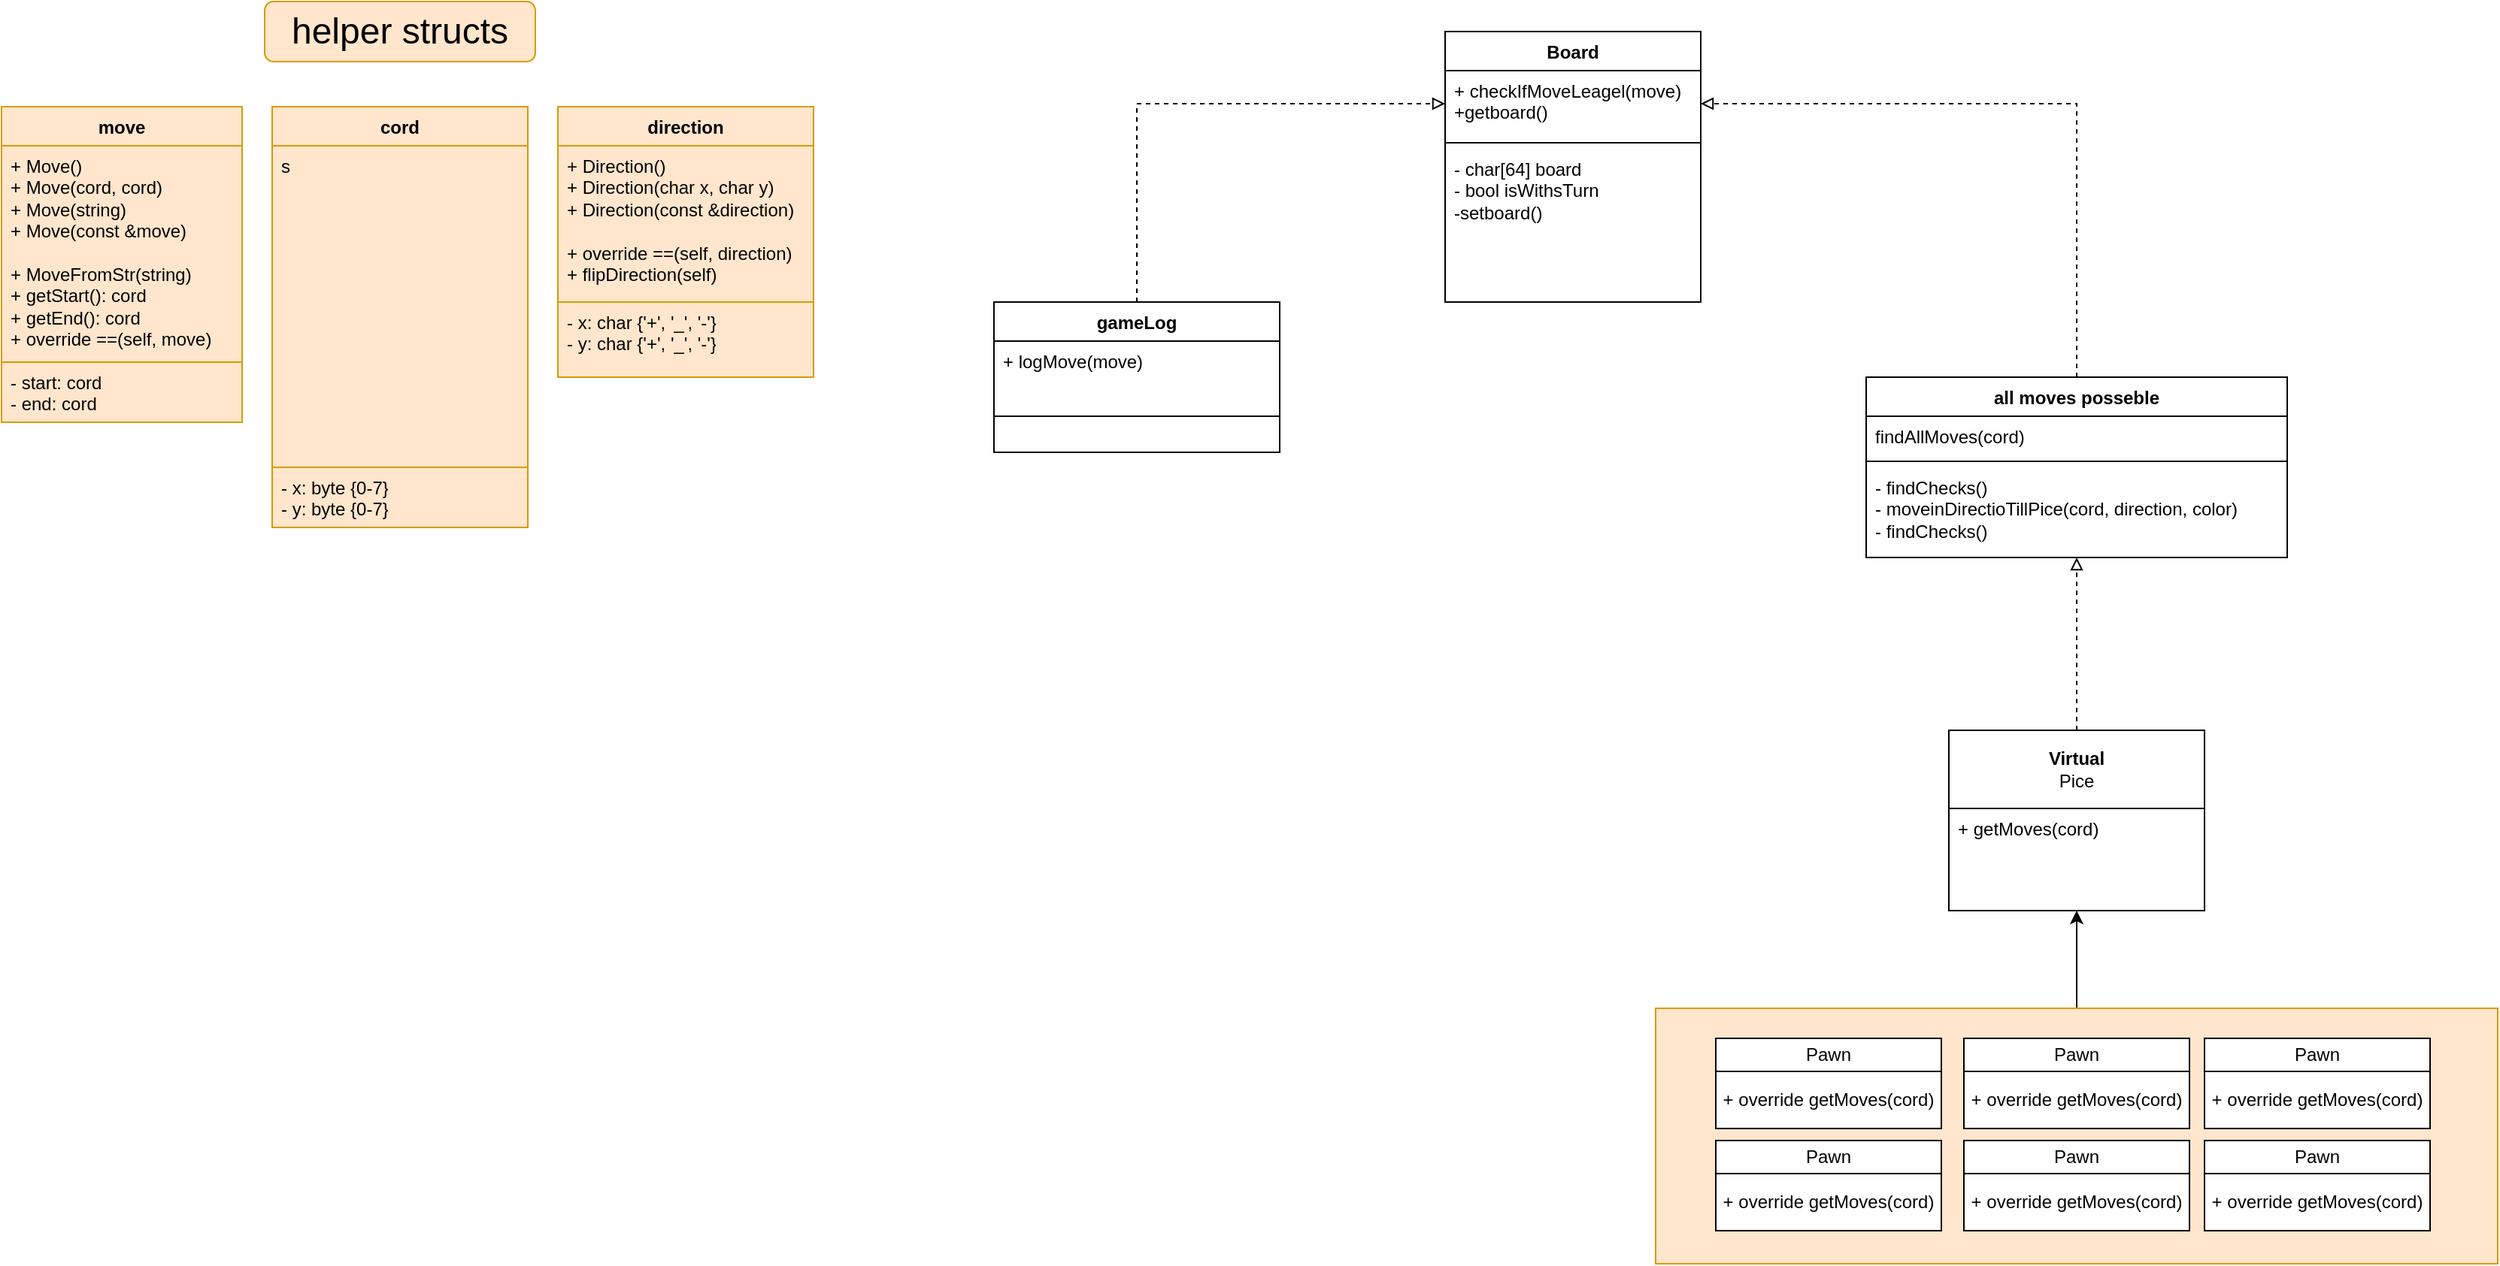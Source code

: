 <mxfile version="22.1.11" type="github">
  <diagram id="C5RBs43oDa-KdzZeNtuy" name="Page-1">
    <mxGraphModel dx="2218" dy="973" grid="1" gridSize="10" guides="1" tooltips="1" connect="1" arrows="1" fold="1" page="1" pageScale="1" pageWidth="827" pageHeight="1169" math="0" shadow="0">
      <root>
        <mxCell id="WIyWlLk6GJQsqaUBKTNV-0" />
        <mxCell id="WIyWlLk6GJQsqaUBKTNV-1" parent="WIyWlLk6GJQsqaUBKTNV-0" />
        <mxCell id="eLbhtVm2mVwEiILoiWQw-15" style="edgeStyle=orthogonalEdgeStyle;rounded=0;orthogonalLoop=1;jettySize=auto;html=1;" edge="1" parent="WIyWlLk6GJQsqaUBKTNV-1" source="MM423AzXzcdZw4PxK4nU-64" target="MM423AzXzcdZw4PxK4nU-27">
          <mxGeometry relative="1" as="geometry" />
        </mxCell>
        <mxCell id="MM423AzXzcdZw4PxK4nU-64" value="" style="html=1;whiteSpace=wrap;fillColor=#ffe6cc;strokeColor=#d79b00;" parent="WIyWlLk6GJQsqaUBKTNV-1" vertex="1">
          <mxGeometry x="560" y="770" width="560" height="170" as="geometry" />
        </mxCell>
        <mxCell id="MM423AzXzcdZw4PxK4nU-0" value="Board&lt;br&gt;" style="swimlane;fontStyle=1;align=center;verticalAlign=top;childLayout=stackLayout;horizontal=1;startSize=26;horizontalStack=0;resizeParent=1;resizeParentMax=0;resizeLast=0;collapsible=1;marginBottom=0;whiteSpace=wrap;html=1;" parent="WIyWlLk6GJQsqaUBKTNV-1" vertex="1">
          <mxGeometry x="420" y="120" width="170" height="180" as="geometry" />
        </mxCell>
        <mxCell id="MM423AzXzcdZw4PxK4nU-1" value="+ checkIfMoveLeagel(move)&lt;br&gt;+getboard()" style="text;strokeColor=none;fillColor=none;align=left;verticalAlign=top;spacingLeft=4;spacingRight=4;overflow=hidden;rotatable=0;points=[[0,0.5],[1,0.5]];portConstraint=eastwest;whiteSpace=wrap;html=1;" parent="MM423AzXzcdZw4PxK4nU-0" vertex="1">
          <mxGeometry y="26" width="170" height="44" as="geometry" />
        </mxCell>
        <mxCell id="MM423AzXzcdZw4PxK4nU-2" value="" style="line;strokeWidth=1;fillColor=none;align=left;verticalAlign=middle;spacingTop=-1;spacingLeft=3;spacingRight=3;rotatable=0;labelPosition=right;points=[];portConstraint=eastwest;strokeColor=inherit;" parent="MM423AzXzcdZw4PxK4nU-0" vertex="1">
          <mxGeometry y="70" width="170" height="8" as="geometry" />
        </mxCell>
        <mxCell id="MM423AzXzcdZw4PxK4nU-3" value="&lt;div&gt;- char[64] board&lt;/div&gt;&lt;div&gt;- bool isWithsTurn&lt;br&gt;-setboard()&lt;/div&gt;" style="text;strokeColor=none;fillColor=none;align=left;verticalAlign=top;spacingLeft=4;spacingRight=4;overflow=hidden;rotatable=0;points=[[0,0.5],[1,0.5]];portConstraint=eastwest;whiteSpace=wrap;html=1;" parent="MM423AzXzcdZw4PxK4nU-0" vertex="1">
          <mxGeometry y="78" width="170" height="102" as="geometry" />
        </mxCell>
        <mxCell id="eLbhtVm2mVwEiILoiWQw-13" style="edgeStyle=orthogonalEdgeStyle;rounded=0;orthogonalLoop=1;jettySize=auto;html=1;entryX=1;entryY=0.5;entryDx=0;entryDy=0;dashed=1;endArrow=block;endFill=0;" edge="1" parent="WIyWlLk6GJQsqaUBKTNV-1" source="MM423AzXzcdZw4PxK4nU-12" target="MM423AzXzcdZw4PxK4nU-1">
          <mxGeometry relative="1" as="geometry" />
        </mxCell>
        <mxCell id="MM423AzXzcdZw4PxK4nU-12" value="all moves posseble" style="swimlane;fontStyle=1;align=center;verticalAlign=top;childLayout=stackLayout;horizontal=1;startSize=26;horizontalStack=0;resizeParent=1;resizeParentMax=0;resizeLast=0;collapsible=1;marginBottom=0;whiteSpace=wrap;html=1;" parent="WIyWlLk6GJQsqaUBKTNV-1" vertex="1">
          <mxGeometry x="700" y="350" width="280" height="120" as="geometry" />
        </mxCell>
        <mxCell id="MM423AzXzcdZw4PxK4nU-13" value="findAllMoves(cord)" style="text;strokeColor=none;fillColor=none;align=left;verticalAlign=top;spacingLeft=4;spacingRight=4;overflow=hidden;rotatable=0;points=[[0,0.5],[1,0.5]];portConstraint=eastwest;whiteSpace=wrap;html=1;" parent="MM423AzXzcdZw4PxK4nU-12" vertex="1">
          <mxGeometry y="26" width="280" height="26" as="geometry" />
        </mxCell>
        <mxCell id="MM423AzXzcdZw4PxK4nU-14" value="" style="line;strokeWidth=1;fillColor=none;align=left;verticalAlign=middle;spacingTop=-1;spacingLeft=3;spacingRight=3;rotatable=0;labelPosition=right;points=[];portConstraint=eastwest;strokeColor=inherit;" parent="MM423AzXzcdZw4PxK4nU-12" vertex="1">
          <mxGeometry y="52" width="280" height="8" as="geometry" />
        </mxCell>
        <mxCell id="MM423AzXzcdZw4PxK4nU-15" value="- findChecks()&lt;br&gt;- moveinDirectioTillPice(cord, direction, color)&lt;br&gt;- findChecks()" style="text;strokeColor=none;fillColor=none;align=left;verticalAlign=top;spacingLeft=4;spacingRight=4;overflow=hidden;rotatable=0;points=[[0,0.5],[1,0.5]];portConstraint=eastwest;whiteSpace=wrap;html=1;" parent="MM423AzXzcdZw4PxK4nU-12" vertex="1">
          <mxGeometry y="60" width="280" height="60" as="geometry" />
        </mxCell>
        <mxCell id="eLbhtVm2mVwEiILoiWQw-18" style="edgeStyle=orthogonalEdgeStyle;rounded=0;orthogonalLoop=1;jettySize=auto;html=1;dashed=1;endArrow=block;endFill=0;" edge="1" parent="WIyWlLk6GJQsqaUBKTNV-1" source="MM423AzXzcdZw4PxK4nU-27" target="MM423AzXzcdZw4PxK4nU-12">
          <mxGeometry relative="1" as="geometry" />
        </mxCell>
        <mxCell id="MM423AzXzcdZw4PxK4nU-27" value="&lt;b&gt;Virtual&lt;/b&gt;&lt;br&gt;Pice" style="swimlane;fontStyle=0;childLayout=stackLayout;horizontal=1;startSize=52;fillColor=none;horizontalStack=0;resizeParent=1;resizeParentMax=0;resizeLast=0;collapsible=1;marginBottom=0;whiteSpace=wrap;html=1;" parent="WIyWlLk6GJQsqaUBKTNV-1" vertex="1">
          <mxGeometry x="755" y="585" width="170" height="120" as="geometry" />
        </mxCell>
        <mxCell id="MM423AzXzcdZw4PxK4nU-29" value="+ getMoves(cord)&lt;br&gt;" style="text;strokeColor=none;fillColor=none;align=left;verticalAlign=top;spacingLeft=4;spacingRight=4;overflow=hidden;rotatable=0;points=[[0,0.5],[1,0.5]];portConstraint=eastwest;whiteSpace=wrap;html=1;" parent="MM423AzXzcdZw4PxK4nU-27" vertex="1">
          <mxGeometry y="52" width="170" height="68" as="geometry" />
        </mxCell>
        <mxCell id="MM423AzXzcdZw4PxK4nU-40" value="Pawn" style="swimlane;fontStyle=0;childLayout=stackLayout;horizontal=1;startSize=22;fillColor=default;horizontalStack=0;resizeParent=1;resizeParentMax=0;resizeLast=0;collapsible=1;marginBottom=0;whiteSpace=wrap;html=1;swimlaneFillColor=default;" parent="WIyWlLk6GJQsqaUBKTNV-1" vertex="1">
          <mxGeometry x="600" y="858" width="150" height="60" as="geometry" />
        </mxCell>
        <mxCell id="rB8UQYJskDsL8uyt2o0q-0" value="+ override getMoves(cord)" style="rounded=0;whiteSpace=wrap;html=1;" parent="MM423AzXzcdZw4PxK4nU-40" vertex="1">
          <mxGeometry y="22" width="150" height="38" as="geometry" />
        </mxCell>
        <mxCell id="rB8UQYJskDsL8uyt2o0q-1" value="Pawn" style="swimlane;fontStyle=0;childLayout=stackLayout;horizontal=1;startSize=22;fillColor=default;horizontalStack=0;resizeParent=1;resizeParentMax=0;resizeLast=0;collapsible=1;marginBottom=0;whiteSpace=wrap;html=1;swimlaneFillColor=default;" parent="WIyWlLk6GJQsqaUBKTNV-1" vertex="1">
          <mxGeometry x="765" y="858" width="150" height="60" as="geometry" />
        </mxCell>
        <mxCell id="rB8UQYJskDsL8uyt2o0q-2" value="+ override getMoves(cord)" style="rounded=0;whiteSpace=wrap;html=1;" parent="rB8UQYJskDsL8uyt2o0q-1" vertex="1">
          <mxGeometry y="22" width="150" height="38" as="geometry" />
        </mxCell>
        <mxCell id="rB8UQYJskDsL8uyt2o0q-3" value="Pawn" style="swimlane;fontStyle=0;childLayout=stackLayout;horizontal=1;startSize=22;fillColor=default;horizontalStack=0;resizeParent=1;resizeParentMax=0;resizeLast=0;collapsible=1;marginBottom=0;whiteSpace=wrap;html=1;swimlaneFillColor=default;" parent="WIyWlLk6GJQsqaUBKTNV-1" vertex="1">
          <mxGeometry x="925" y="858" width="150" height="60" as="geometry" />
        </mxCell>
        <mxCell id="rB8UQYJskDsL8uyt2o0q-4" value="+ override getMoves(cord)" style="rounded=0;whiteSpace=wrap;html=1;" parent="rB8UQYJskDsL8uyt2o0q-3" vertex="1">
          <mxGeometry y="22" width="150" height="38" as="geometry" />
        </mxCell>
        <mxCell id="rB8UQYJskDsL8uyt2o0q-5" value="Pawn" style="swimlane;fontStyle=0;childLayout=stackLayout;horizontal=1;startSize=22;fillColor=default;horizontalStack=0;resizeParent=1;resizeParentMax=0;resizeLast=0;collapsible=1;marginBottom=0;whiteSpace=wrap;html=1;swimlaneFillColor=default;" parent="WIyWlLk6GJQsqaUBKTNV-1" vertex="1">
          <mxGeometry x="925" y="790" width="150" height="60" as="geometry" />
        </mxCell>
        <mxCell id="rB8UQYJskDsL8uyt2o0q-6" value="+ override getMoves(cord)" style="rounded=0;whiteSpace=wrap;html=1;" parent="rB8UQYJskDsL8uyt2o0q-5" vertex="1">
          <mxGeometry y="22" width="150" height="38" as="geometry" />
        </mxCell>
        <mxCell id="rB8UQYJskDsL8uyt2o0q-7" value="Pawn" style="swimlane;fontStyle=0;childLayout=stackLayout;horizontal=1;startSize=22;fillColor=default;horizontalStack=0;resizeParent=1;resizeParentMax=0;resizeLast=0;collapsible=1;marginBottom=0;whiteSpace=wrap;html=1;swimlaneFillColor=default;" parent="WIyWlLk6GJQsqaUBKTNV-1" vertex="1">
          <mxGeometry x="765" y="790" width="150" height="60" as="geometry" />
        </mxCell>
        <mxCell id="rB8UQYJskDsL8uyt2o0q-8" value="+ override getMoves(cord)" style="rounded=0;whiteSpace=wrap;html=1;" parent="rB8UQYJskDsL8uyt2o0q-7" vertex="1">
          <mxGeometry y="22" width="150" height="38" as="geometry" />
        </mxCell>
        <mxCell id="rB8UQYJskDsL8uyt2o0q-9" value="Pawn" style="swimlane;fontStyle=0;childLayout=stackLayout;horizontal=1;startSize=22;fillColor=default;horizontalStack=0;resizeParent=1;resizeParentMax=0;resizeLast=0;collapsible=1;marginBottom=0;whiteSpace=wrap;html=1;swimlaneFillColor=default;" parent="WIyWlLk6GJQsqaUBKTNV-1" vertex="1">
          <mxGeometry x="600" y="790" width="150" height="60" as="geometry" />
        </mxCell>
        <mxCell id="rB8UQYJskDsL8uyt2o0q-10" value="+ override getMoves(cord)" style="rounded=0;whiteSpace=wrap;html=1;" parent="rB8UQYJskDsL8uyt2o0q-9" vertex="1">
          <mxGeometry y="22" width="150" height="38" as="geometry" />
        </mxCell>
        <mxCell id="eLbhtVm2mVwEiILoiWQw-9" style="edgeStyle=orthogonalEdgeStyle;rounded=0;orthogonalLoop=1;jettySize=auto;html=1;dashed=1;endArrow=block;endFill=0;" edge="1" parent="WIyWlLk6GJQsqaUBKTNV-1" source="rB8UQYJskDsL8uyt2o0q-12" target="MM423AzXzcdZw4PxK4nU-1">
          <mxGeometry relative="1" as="geometry" />
        </mxCell>
        <mxCell id="rB8UQYJskDsL8uyt2o0q-12" value="gameLog" style="swimlane;fontStyle=1;align=center;verticalAlign=top;childLayout=stackLayout;horizontal=1;startSize=26;horizontalStack=0;resizeParent=1;resizeParentMax=0;resizeLast=0;collapsible=1;marginBottom=0;whiteSpace=wrap;html=1;" parent="WIyWlLk6GJQsqaUBKTNV-1" vertex="1">
          <mxGeometry x="120" y="300" width="190" height="100" as="geometry" />
        </mxCell>
        <mxCell id="rB8UQYJskDsL8uyt2o0q-13" value="+ logMove(move)" style="text;strokeColor=none;fillColor=none;align=left;verticalAlign=top;spacingLeft=4;spacingRight=4;overflow=hidden;rotatable=0;points=[[0,0.5],[1,0.5]];portConstraint=eastwest;whiteSpace=wrap;html=1;" parent="rB8UQYJskDsL8uyt2o0q-12" vertex="1">
          <mxGeometry y="26" width="190" height="26" as="geometry" />
        </mxCell>
        <mxCell id="rB8UQYJskDsL8uyt2o0q-14" value="" style="line;strokeWidth=1;fillColor=none;align=left;verticalAlign=middle;spacingTop=-1;spacingLeft=3;spacingRight=3;rotatable=0;labelPosition=right;points=[];portConstraint=eastwest;strokeColor=inherit;" parent="rB8UQYJskDsL8uyt2o0q-12" vertex="1">
          <mxGeometry y="52" width="190" height="48" as="geometry" />
        </mxCell>
        <mxCell id="rB8UQYJskDsL8uyt2o0q-29" value="cord" style="swimlane;fontStyle=1;align=center;verticalAlign=top;childLayout=stackLayout;horizontal=1;startSize=26;horizontalStack=0;resizeParent=1;resizeParentMax=0;resizeLast=0;collapsible=1;marginBottom=0;whiteSpace=wrap;html=1;fillColor=#ffe6cc;strokeColor=#d79b00;" parent="WIyWlLk6GJQsqaUBKTNV-1" vertex="1">
          <mxGeometry x="-360" y="170" width="170" height="280" as="geometry" />
        </mxCell>
        <mxCell id="rB8UQYJskDsL8uyt2o0q-30" value="s" style="text;strokeColor=#d79b00;fillColor=#ffe6cc;align=left;verticalAlign=top;spacingLeft=4;spacingRight=4;overflow=hidden;rotatable=0;points=[[0,0.5],[1,0.5]];portConstraint=eastwest;whiteSpace=wrap;html=1;" parent="rB8UQYJskDsL8uyt2o0q-29" vertex="1">
          <mxGeometry y="26" width="170" height="214" as="geometry" />
        </mxCell>
        <mxCell id="rB8UQYJskDsL8uyt2o0q-23" value="&lt;div&gt;- x: byte {0-7}&lt;br&gt;&lt;/div&gt;&lt;div&gt;- y: byte {0-7}&lt;br&gt;&lt;/div&gt;" style="text;strokeColor=#d79b00;fillColor=#ffe6cc;align=left;verticalAlign=top;spacingLeft=4;spacingRight=4;overflow=hidden;rotatable=0;points=[[0,0.5],[1,0.5]];portConstraint=eastwest;whiteSpace=wrap;html=1;" parent="rB8UQYJskDsL8uyt2o0q-29" vertex="1">
          <mxGeometry y="240" width="170" height="40" as="geometry" />
        </mxCell>
        <mxCell id="rB8UQYJskDsL8uyt2o0q-33" value="direction" style="swimlane;fontStyle=1;align=center;verticalAlign=top;childLayout=stackLayout;horizontal=1;startSize=26;horizontalStack=0;resizeParent=1;resizeParentMax=0;resizeLast=0;collapsible=1;marginBottom=0;whiteSpace=wrap;html=1;fillColor=#ffe6cc;strokeColor=#d79b00;" parent="WIyWlLk6GJQsqaUBKTNV-1" vertex="1">
          <mxGeometry x="-170" y="170" width="170" height="180" as="geometry" />
        </mxCell>
        <mxCell id="rB8UQYJskDsL8uyt2o0q-34" value="&lt;div&gt;+ Direction()&lt;/div&gt;&lt;div&gt;+ Direction(char x, char y)&lt;/div&gt;&lt;div&gt;+ Direction(const &amp;amp;direction)&lt;br&gt;&lt;/div&gt;&lt;div&gt;&lt;br&gt;&lt;/div&gt;&lt;div&gt;+ override ==(self, direction)&lt;/div&gt;&lt;div&gt;+ flipDirection(self)&lt;/div&gt;&lt;div&gt;&lt;br&gt;&lt;/div&gt;" style="text;strokeColor=#d79b00;fillColor=#ffe6cc;align=left;verticalAlign=top;spacingLeft=4;spacingRight=4;overflow=hidden;rotatable=0;points=[[0,0.5],[1,0.5]];portConstraint=eastwest;whiteSpace=wrap;html=1;" parent="rB8UQYJskDsL8uyt2o0q-33" vertex="1">
          <mxGeometry y="26" width="170" height="104" as="geometry" />
        </mxCell>
        <mxCell id="rB8UQYJskDsL8uyt2o0q-36" value="&lt;div&gt;- x: char {&#39;+&#39;, &#39;_&#39;, &#39;-&#39;}&lt;/div&gt;&lt;div&gt;- y: char {&#39;+&#39;, &#39;_&#39;, &#39;-&#39;}&lt;/div&gt;" style="text;strokeColor=#d79b00;fillColor=#ffe6cc;align=left;verticalAlign=top;spacingLeft=4;spacingRight=4;overflow=hidden;rotatable=0;points=[[0,0.5],[1,0.5]];portConstraint=eastwest;whiteSpace=wrap;html=1;" parent="rB8UQYJskDsL8uyt2o0q-33" vertex="1">
          <mxGeometry y="130" width="170" height="50" as="geometry" />
        </mxCell>
        <mxCell id="rB8UQYJskDsL8uyt2o0q-38" value="move" style="swimlane;fontStyle=1;align=center;verticalAlign=top;childLayout=stackLayout;horizontal=1;startSize=26;horizontalStack=0;resizeParent=1;resizeParentMax=0;resizeLast=0;collapsible=1;marginBottom=0;whiteSpace=wrap;html=1;fillColor=#ffe6cc;strokeColor=#d79b00;" parent="WIyWlLk6GJQsqaUBKTNV-1" vertex="1">
          <mxGeometry x="-540" y="170" width="160" height="210" as="geometry" />
        </mxCell>
        <mxCell id="rB8UQYJskDsL8uyt2o0q-39" value="&lt;div&gt;+ Move()&lt;br&gt;&lt;/div&gt;&lt;div&gt;+ Move(cord, cord)&lt;/div&gt;&lt;div&gt;+ Move(string)&lt;/div&gt;&lt;div&gt;+ Move(const &amp;amp;move)&lt;br&gt;&lt;/div&gt;&lt;div&gt;&lt;br&gt;&lt;/div&gt;&lt;div&gt;+ MoveFromStr(string)&lt;br&gt;&lt;/div&gt;&lt;div&gt;+ getStart(): cord&lt;/div&gt;&lt;div&gt;+ getEnd(): cord&lt;br&gt;+ override ==(self, move)&lt;/div&gt;" style="text;strokeColor=#d79b00;fillColor=#ffe6cc;align=left;verticalAlign=top;spacingLeft=4;spacingRight=4;overflow=hidden;rotatable=0;points=[[0,0.5],[1,0.5]];portConstraint=eastwest;whiteSpace=wrap;html=1;" parent="rB8UQYJskDsL8uyt2o0q-38" vertex="1">
          <mxGeometry y="26" width="160" height="144" as="geometry" />
        </mxCell>
        <mxCell id="rB8UQYJskDsL8uyt2o0q-41" value="&lt;div&gt;- start: cord&lt;br&gt;&lt;/div&gt;&lt;div&gt;- end: cord&lt;br&gt;&lt;/div&gt;" style="text;strokeColor=#d79b00;fillColor=#ffe6cc;align=left;verticalAlign=top;spacingLeft=4;spacingRight=4;overflow=hidden;rotatable=0;points=[[0,0.5],[1,0.5]];portConstraint=eastwest;whiteSpace=wrap;html=1;" parent="rB8UQYJskDsL8uyt2o0q-38" vertex="1">
          <mxGeometry y="170" width="160" height="40" as="geometry" />
        </mxCell>
        <mxCell id="eLbhtVm2mVwEiILoiWQw-1" value="&lt;font style=&quot;font-size: 24px;&quot;&gt;helper structs&lt;/font&gt;" style="rounded=1;whiteSpace=wrap;html=1;fillColor=#ffe6cc;strokeColor=#d79b00;" vertex="1" parent="WIyWlLk6GJQsqaUBKTNV-1">
          <mxGeometry x="-365" y="100" width="180" height="40" as="geometry" />
        </mxCell>
      </root>
    </mxGraphModel>
  </diagram>
</mxfile>
